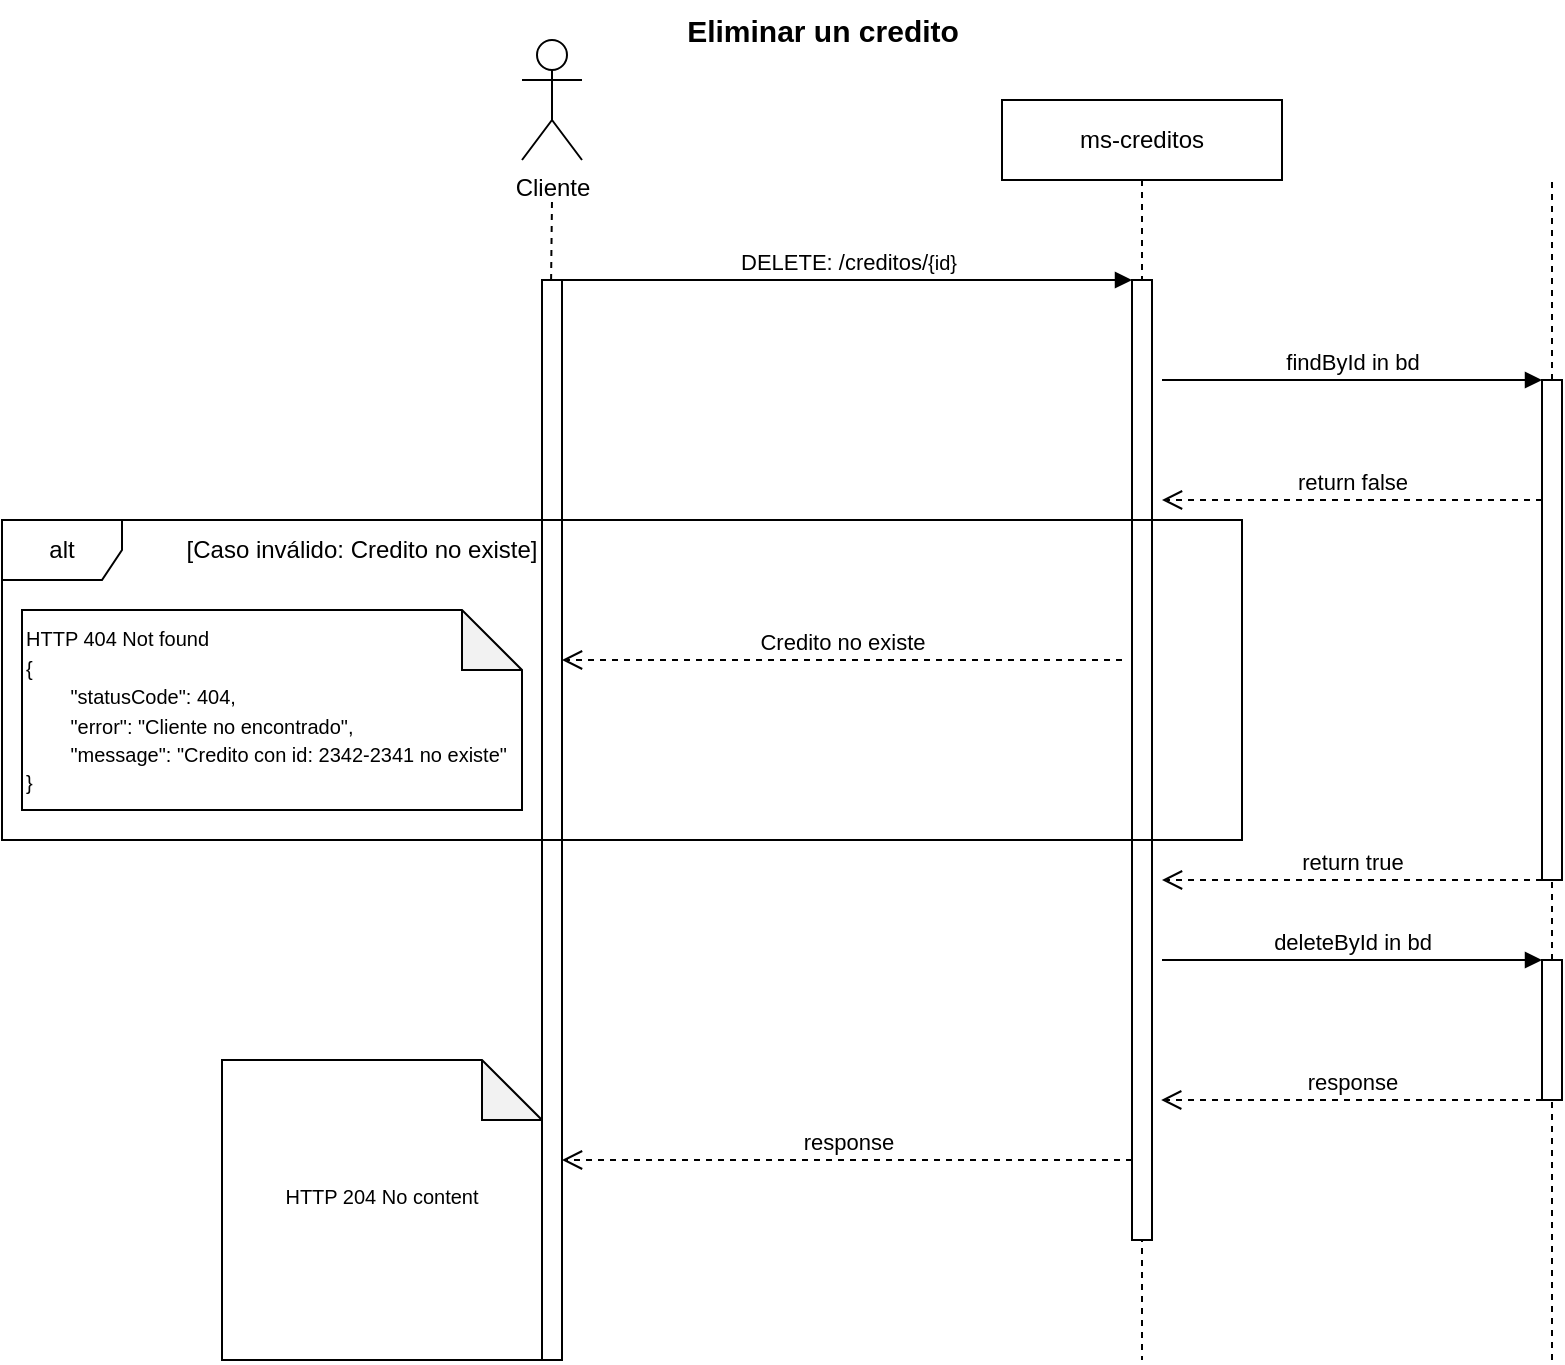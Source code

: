 <mxfile version="25.0.3">
  <diagram name="Page-1" id="2YBvvXClWsGukQMizWep">
    <mxGraphModel dx="1380" dy="739" grid="1" gridSize="10" guides="1" tooltips="1" connect="1" arrows="1" fold="1" page="1" pageScale="1" pageWidth="850" pageHeight="1100" math="0" shadow="0">
      <root>
        <mxCell id="0" />
        <mxCell id="1" parent="0" />
        <mxCell id="lpWaIfoSWohyngbZEoi3-1" value="&lt;b&gt;&lt;font style=&quot;font-size: 15px;&quot;&gt;Eliminar un credito&lt;/font&gt;&lt;/b&gt;" style="text;html=1;align=center;verticalAlign=middle;resizable=0;points=[];autosize=1;strokeColor=none;fillColor=none;" vertex="1" parent="1">
          <mxGeometry x="360" y="10" width="160" height="30" as="geometry" />
        </mxCell>
        <mxCell id="lpWaIfoSWohyngbZEoi3-2" value="ms-creditos" style="shape=umlLifeline;perimeter=lifelinePerimeter;whiteSpace=wrap;html=1;container=0;dropTarget=0;collapsible=0;recursiveResize=0;outlineConnect=0;portConstraint=eastwest;newEdgeStyle={&quot;edgeStyle&quot;:&quot;elbowEdgeStyle&quot;,&quot;elbow&quot;:&quot;vertical&quot;,&quot;curved&quot;:0,&quot;rounded&quot;:0};labelBackgroundColor=none;" vertex="1" parent="1">
          <mxGeometry x="530" y="60" width="140" height="630" as="geometry" />
        </mxCell>
        <mxCell id="lpWaIfoSWohyngbZEoi3-3" value="" style="html=1;points=[];perimeter=orthogonalPerimeter;outlineConnect=0;targetShapes=umlLifeline;portConstraint=eastwest;newEdgeStyle={&quot;edgeStyle&quot;:&quot;elbowEdgeStyle&quot;,&quot;elbow&quot;:&quot;vertical&quot;,&quot;curved&quot;:0,&quot;rounded&quot;:0};labelBackgroundColor=none;" vertex="1" parent="lpWaIfoSWohyngbZEoi3-2">
          <mxGeometry x="65" y="90" width="10" height="480" as="geometry" />
        </mxCell>
        <mxCell id="lpWaIfoSWohyngbZEoi3-4" value="DELETE: /creditos/&lt;span style=&quot;font-size: 10px; text-align: left; text-wrap-mode: wrap;&quot;&gt;{id&lt;/span&gt;&lt;span style=&quot;font-size: 10px; text-align: left; text-wrap-mode: wrap;&quot;&gt;}&lt;/span&gt;" style="html=1;verticalAlign=bottom;endArrow=block;edgeStyle=elbowEdgeStyle;elbow=vertical;curved=0;rounded=0;labelBackgroundColor=none;fontColor=default;" edge="1" parent="1" source="lpWaIfoSWohyngbZEoi3-6" target="lpWaIfoSWohyngbZEoi3-3">
          <mxGeometry x="0.001" relative="1" as="geometry">
            <mxPoint x="320" y="150" as="sourcePoint" />
            <Array as="points">
              <mxPoint x="405" y="150" />
            </Array>
            <mxPoint x="590" y="150" as="targetPoint" />
            <mxPoint as="offset" />
          </mxGeometry>
        </mxCell>
        <mxCell id="lpWaIfoSWohyngbZEoi3-5" value="Cliente" style="shape=umlActor;verticalLabelPosition=bottom;verticalAlign=top;html=1;outlineConnect=0;labelBackgroundColor=none;" vertex="1" parent="1">
          <mxGeometry x="290" y="30" width="30" height="60" as="geometry" />
        </mxCell>
        <mxCell id="lpWaIfoSWohyngbZEoi3-6" value="" style="html=1;points=[];perimeter=orthogonalPerimeter;outlineConnect=0;targetShapes=umlLifeline;portConstraint=eastwest;newEdgeStyle={&quot;edgeStyle&quot;:&quot;elbowEdgeStyle&quot;,&quot;elbow&quot;:&quot;vertical&quot;,&quot;curved&quot;:0,&quot;rounded&quot;:0};labelBackgroundColor=none;" vertex="1" parent="1">
          <mxGeometry x="300" y="150" width="10" height="540" as="geometry" />
        </mxCell>
        <mxCell id="lpWaIfoSWohyngbZEoi3-7" value="" style="endArrow=none;dashed=1;html=1;rounded=0;labelBackgroundColor=none;fontColor=default;" edge="1" parent="1">
          <mxGeometry width="50" height="50" relative="1" as="geometry">
            <mxPoint x="304.55" y="150" as="sourcePoint" />
            <mxPoint x="305" y="110" as="targetPoint" />
          </mxGeometry>
        </mxCell>
        <mxCell id="lpWaIfoSWohyngbZEoi3-8" value="" style="endArrow=none;dashed=1;html=1;rounded=0;entryX=0.5;entryY=1;entryDx=0;entryDy=0;entryPerimeter=0;" edge="1" parent="1" source="lpWaIfoSWohyngbZEoi3-21">
          <mxGeometry width="50" height="50" relative="1" as="geometry">
            <mxPoint x="805.0" y="770" as="sourcePoint" />
            <mxPoint x="805" y="100" as="targetPoint" />
          </mxGeometry>
        </mxCell>
        <mxCell id="lpWaIfoSWohyngbZEoi3-9" value="deleteById in bd" style="html=1;verticalAlign=bottom;endArrow=block;curved=0;rounded=0;" edge="1" parent="1">
          <mxGeometry width="80" relative="1" as="geometry">
            <mxPoint x="610" y="490" as="sourcePoint" />
            <mxPoint x="800" y="490" as="targetPoint" />
          </mxGeometry>
        </mxCell>
        <mxCell id="lpWaIfoSWohyngbZEoi3-10" value="response" style="html=1;verticalAlign=bottom;endArrow=open;dashed=1;endSize=8;curved=0;rounded=0;" edge="1" parent="1">
          <mxGeometry relative="1" as="geometry">
            <mxPoint x="800" y="560" as="sourcePoint" />
            <mxPoint x="609.591" y="560" as="targetPoint" />
          </mxGeometry>
        </mxCell>
        <mxCell id="lpWaIfoSWohyngbZEoi3-11" value="response" style="html=1;verticalAlign=bottom;endArrow=open;dashed=1;endSize=8;curved=0;rounded=0;" edge="1" parent="1">
          <mxGeometry relative="1" as="geometry">
            <mxPoint x="595" y="590" as="sourcePoint" />
            <mxPoint x="310" y="590" as="targetPoint" />
          </mxGeometry>
        </mxCell>
        <mxCell id="lpWaIfoSWohyngbZEoi3-12" value="&lt;font style=&quot;font-size: 10px;&quot;&gt;HTTP 204 No content&lt;/font&gt;&lt;div&gt;&lt;br&gt;&lt;/div&gt;" style="shape=note;whiteSpace=wrap;html=1;backgroundOutline=1;darkOpacity=0.05;align=center;" vertex="1" parent="1">
          <mxGeometry x="140" y="540" width="160" height="150" as="geometry" />
        </mxCell>
        <mxCell id="lpWaIfoSWohyngbZEoi3-13" value="Credito no existe" style="html=1;verticalAlign=bottom;endArrow=open;dashed=1;endSize=8;edgeStyle=elbowEdgeStyle;elbow=vertical;curved=0;rounded=0;labelBackgroundColor=none;fontColor=default;" edge="1" parent="1">
          <mxGeometry relative="1" as="geometry">
            <mxPoint x="310" y="340" as="targetPoint" />
            <Array as="points">
              <mxPoint x="415" y="340" />
            </Array>
            <mxPoint x="590" y="340" as="sourcePoint" />
          </mxGeometry>
        </mxCell>
        <mxCell id="lpWaIfoSWohyngbZEoi3-14" value="alt" style="shape=umlFrame;whiteSpace=wrap;html=1;pointerEvents=0;" vertex="1" parent="1">
          <mxGeometry x="30" y="270" width="620" height="160" as="geometry" />
        </mxCell>
        <mxCell id="lpWaIfoSWohyngbZEoi3-15" value="[Caso inválido: Credito no existe]" style="text;html=1;align=center;verticalAlign=middle;whiteSpace=wrap;rounded=0;" vertex="1" parent="1">
          <mxGeometry x="120" y="270" width="180" height="30" as="geometry" />
        </mxCell>
        <mxCell id="lpWaIfoSWohyngbZEoi3-16" value="&lt;font style=&quot;font-size: 10px;&quot;&gt;HTTP 404 Not found&lt;/font&gt;&lt;div&gt;&lt;span style=&quot;font-size: 10px; background-color: initial;&quot;&gt;{&lt;/span&gt;&lt;/div&gt;&lt;div&gt;&lt;font style=&quot;font-size: 10px;&quot;&gt;&lt;span style=&quot;white-space: pre;&quot;&gt;&#x9;&lt;/span&gt;&quot;statusCode&quot;: 404,&lt;/font&gt;&lt;/div&gt;&lt;div&gt;&lt;font style=&quot;font-size: 10px;&quot;&gt;&lt;span style=&quot;white-space: pre;&quot;&gt;&#x9;&lt;/span&gt;&quot;error&quot;: &quot;Cliente no encontrado&quot;,&lt;/font&gt;&lt;/div&gt;&lt;div&gt;&lt;font style=&quot;font-size: 10px;&quot;&gt;&lt;span style=&quot;white-space: pre;&quot;&gt;&#x9;&lt;/span&gt;&quot;message&quot;: &quot;Credito con id: 2342-2341 no existe&quot;&lt;/font&gt;&lt;/div&gt;&lt;div&gt;&lt;font style=&quot;font-size: 10px;&quot;&gt;}&lt;/font&gt;&lt;/div&gt;" style="shape=note;whiteSpace=wrap;html=1;backgroundOutline=1;darkOpacity=0.05;align=left;" vertex="1" parent="1">
          <mxGeometry x="40" y="315" width="250" height="100" as="geometry" />
        </mxCell>
        <mxCell id="lpWaIfoSWohyngbZEoi3-17" value="findById in bd" style="html=1;verticalAlign=bottom;endArrow=block;curved=0;rounded=0;" edge="1" parent="1">
          <mxGeometry width="80" relative="1" as="geometry">
            <mxPoint x="610" y="200" as="sourcePoint" />
            <mxPoint x="800" y="200" as="targetPoint" />
          </mxGeometry>
        </mxCell>
        <mxCell id="lpWaIfoSWohyngbZEoi3-18" value="return false" style="html=1;verticalAlign=bottom;endArrow=open;dashed=1;endSize=8;curved=0;rounded=0;" edge="1" parent="1">
          <mxGeometry relative="1" as="geometry">
            <mxPoint x="800" y="260" as="sourcePoint" />
            <mxPoint x="610" y="260" as="targetPoint" />
          </mxGeometry>
        </mxCell>
        <mxCell id="lpWaIfoSWohyngbZEoi3-19" value="return true" style="html=1;verticalAlign=bottom;endArrow=open;dashed=1;endSize=8;curved=0;rounded=0;" edge="1" parent="1">
          <mxGeometry relative="1" as="geometry">
            <mxPoint x="800" y="450" as="sourcePoint" />
            <mxPoint x="610" y="450" as="targetPoint" />
          </mxGeometry>
        </mxCell>
        <mxCell id="lpWaIfoSWohyngbZEoi3-20" value="" style="endArrow=none;dashed=1;html=1;rounded=0;entryX=0.5;entryY=1;entryDx=0;entryDy=0;entryPerimeter=0;" edge="1" parent="1" source="lpWaIfoSWohyngbZEoi3-23" target="lpWaIfoSWohyngbZEoi3-21">
          <mxGeometry width="50" height="50" relative="1" as="geometry">
            <mxPoint x="805.0" y="770" as="sourcePoint" />
            <mxPoint x="805" y="100" as="targetPoint" />
          </mxGeometry>
        </mxCell>
        <mxCell id="lpWaIfoSWohyngbZEoi3-21" value="" style="html=1;points=[];perimeter=orthogonalPerimeter;outlineConnect=0;targetShapes=umlLifeline;portConstraint=eastwest;newEdgeStyle={&quot;edgeStyle&quot;:&quot;elbowEdgeStyle&quot;,&quot;elbow&quot;:&quot;vertical&quot;,&quot;curved&quot;:0,&quot;rounded&quot;:0};labelBackgroundColor=none;" vertex="1" parent="1">
          <mxGeometry x="800" y="200" width="10" height="250" as="geometry" />
        </mxCell>
        <mxCell id="lpWaIfoSWohyngbZEoi3-22" value="" style="endArrow=none;dashed=1;html=1;rounded=0;entryX=0.5;entryY=1;entryDx=0;entryDy=0;entryPerimeter=0;" edge="1" parent="1" target="lpWaIfoSWohyngbZEoi3-23">
          <mxGeometry width="50" height="50" relative="1" as="geometry">
            <mxPoint x="805" y="690" as="sourcePoint" />
            <mxPoint x="805" y="260" as="targetPoint" />
          </mxGeometry>
        </mxCell>
        <mxCell id="lpWaIfoSWohyngbZEoi3-23" value="" style="html=1;points=[];perimeter=orthogonalPerimeter;outlineConnect=0;targetShapes=umlLifeline;portConstraint=eastwest;newEdgeStyle={&quot;edgeStyle&quot;:&quot;elbowEdgeStyle&quot;,&quot;elbow&quot;:&quot;vertical&quot;,&quot;curved&quot;:0,&quot;rounded&quot;:0};labelBackgroundColor=none;" vertex="1" parent="1">
          <mxGeometry x="800" y="490" width="10" height="70" as="geometry" />
        </mxCell>
      </root>
    </mxGraphModel>
  </diagram>
</mxfile>

